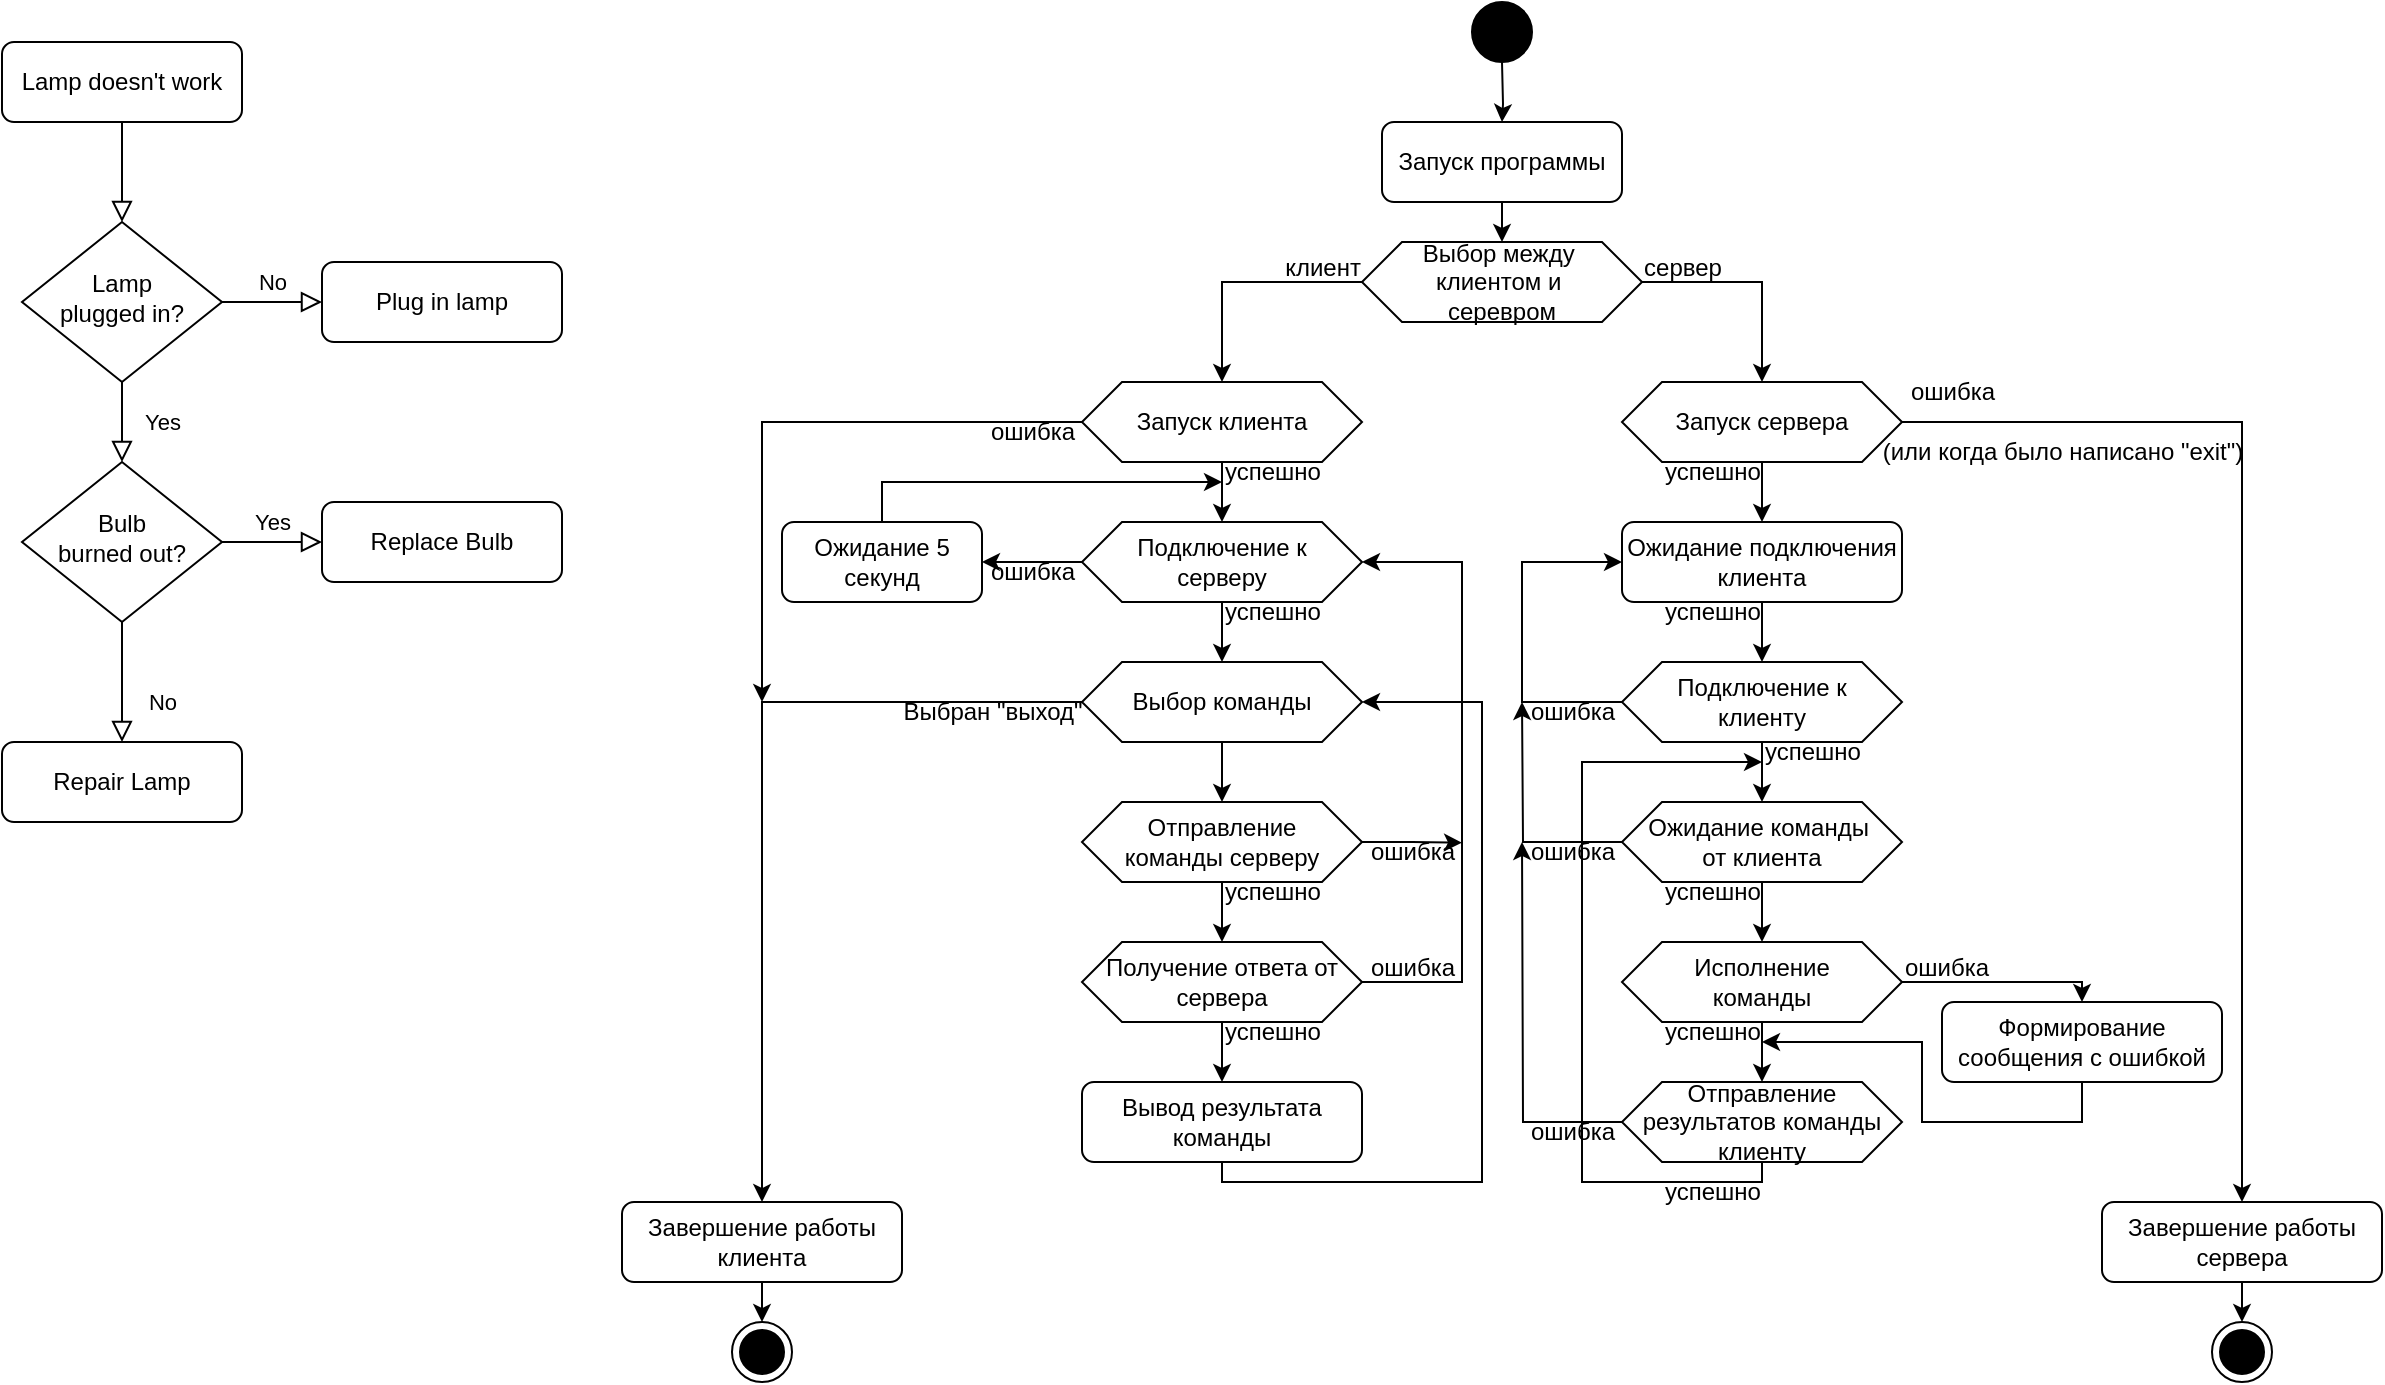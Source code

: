 <mxfile version="26.2.14">
  <diagram id="C5RBs43oDa-KdzZeNtuy" name="Page-1">
    <mxGraphModel dx="2015" dy="688" grid="1" gridSize="10" guides="1" tooltips="1" connect="1" arrows="1" fold="1" page="1" pageScale="1" pageWidth="827" pageHeight="1169" math="0" shadow="0">
      <root>
        <mxCell id="WIyWlLk6GJQsqaUBKTNV-0" />
        <mxCell id="WIyWlLk6GJQsqaUBKTNV-1" parent="WIyWlLk6GJQsqaUBKTNV-0" />
        <mxCell id="WIyWlLk6GJQsqaUBKTNV-2" value="" style="rounded=0;html=1;jettySize=auto;orthogonalLoop=1;fontSize=11;endArrow=block;endFill=0;endSize=8;strokeWidth=1;shadow=0;labelBackgroundColor=none;edgeStyle=orthogonalEdgeStyle;" parent="WIyWlLk6GJQsqaUBKTNV-1" source="WIyWlLk6GJQsqaUBKTNV-3" target="WIyWlLk6GJQsqaUBKTNV-6" edge="1">
          <mxGeometry relative="1" as="geometry" />
        </mxCell>
        <mxCell id="WIyWlLk6GJQsqaUBKTNV-3" value="Lamp doesn&#39;t work" style="rounded=1;whiteSpace=wrap;html=1;fontSize=12;glass=0;strokeWidth=1;shadow=0;" parent="WIyWlLk6GJQsqaUBKTNV-1" vertex="1">
          <mxGeometry x="-140" y="90" width="120" height="40" as="geometry" />
        </mxCell>
        <mxCell id="WIyWlLk6GJQsqaUBKTNV-4" value="Yes" style="rounded=0;html=1;jettySize=auto;orthogonalLoop=1;fontSize=11;endArrow=block;endFill=0;endSize=8;strokeWidth=1;shadow=0;labelBackgroundColor=none;edgeStyle=orthogonalEdgeStyle;" parent="WIyWlLk6GJQsqaUBKTNV-1" source="WIyWlLk6GJQsqaUBKTNV-6" target="WIyWlLk6GJQsqaUBKTNV-10" edge="1">
          <mxGeometry y="20" relative="1" as="geometry">
            <mxPoint as="offset" />
          </mxGeometry>
        </mxCell>
        <mxCell id="WIyWlLk6GJQsqaUBKTNV-5" value="No" style="edgeStyle=orthogonalEdgeStyle;rounded=0;html=1;jettySize=auto;orthogonalLoop=1;fontSize=11;endArrow=block;endFill=0;endSize=8;strokeWidth=1;shadow=0;labelBackgroundColor=none;" parent="WIyWlLk6GJQsqaUBKTNV-1" source="WIyWlLk6GJQsqaUBKTNV-6" target="WIyWlLk6GJQsqaUBKTNV-7" edge="1">
          <mxGeometry y="10" relative="1" as="geometry">
            <mxPoint as="offset" />
          </mxGeometry>
        </mxCell>
        <mxCell id="WIyWlLk6GJQsqaUBKTNV-6" value="Lamp&lt;br&gt;plugged in?" style="rhombus;whiteSpace=wrap;html=1;shadow=0;fontFamily=Helvetica;fontSize=12;align=center;strokeWidth=1;spacing=6;spacingTop=-4;" parent="WIyWlLk6GJQsqaUBKTNV-1" vertex="1">
          <mxGeometry x="-130" y="180" width="100" height="80" as="geometry" />
        </mxCell>
        <mxCell id="WIyWlLk6GJQsqaUBKTNV-7" value="Plug in lamp" style="rounded=1;whiteSpace=wrap;html=1;fontSize=12;glass=0;strokeWidth=1;shadow=0;" parent="WIyWlLk6GJQsqaUBKTNV-1" vertex="1">
          <mxGeometry x="20" y="200" width="120" height="40" as="geometry" />
        </mxCell>
        <mxCell id="WIyWlLk6GJQsqaUBKTNV-8" value="No" style="rounded=0;html=1;jettySize=auto;orthogonalLoop=1;fontSize=11;endArrow=block;endFill=0;endSize=8;strokeWidth=1;shadow=0;labelBackgroundColor=none;edgeStyle=orthogonalEdgeStyle;" parent="WIyWlLk6GJQsqaUBKTNV-1" source="WIyWlLk6GJQsqaUBKTNV-10" target="WIyWlLk6GJQsqaUBKTNV-11" edge="1">
          <mxGeometry x="0.333" y="20" relative="1" as="geometry">
            <mxPoint as="offset" />
          </mxGeometry>
        </mxCell>
        <mxCell id="WIyWlLk6GJQsqaUBKTNV-9" value="Yes" style="edgeStyle=orthogonalEdgeStyle;rounded=0;html=1;jettySize=auto;orthogonalLoop=1;fontSize=11;endArrow=block;endFill=0;endSize=8;strokeWidth=1;shadow=0;labelBackgroundColor=none;" parent="WIyWlLk6GJQsqaUBKTNV-1" source="WIyWlLk6GJQsqaUBKTNV-10" target="WIyWlLk6GJQsqaUBKTNV-12" edge="1">
          <mxGeometry y="10" relative="1" as="geometry">
            <mxPoint as="offset" />
          </mxGeometry>
        </mxCell>
        <mxCell id="WIyWlLk6GJQsqaUBKTNV-10" value="Bulb&lt;br&gt;burned out?" style="rhombus;whiteSpace=wrap;html=1;shadow=0;fontFamily=Helvetica;fontSize=12;align=center;strokeWidth=1;spacing=6;spacingTop=-4;" parent="WIyWlLk6GJQsqaUBKTNV-1" vertex="1">
          <mxGeometry x="-130" y="300" width="100" height="80" as="geometry" />
        </mxCell>
        <mxCell id="WIyWlLk6GJQsqaUBKTNV-11" value="Repair Lamp" style="rounded=1;whiteSpace=wrap;html=1;fontSize=12;glass=0;strokeWidth=1;shadow=0;" parent="WIyWlLk6GJQsqaUBKTNV-1" vertex="1">
          <mxGeometry x="-140" y="440" width="120" height="40" as="geometry" />
        </mxCell>
        <mxCell id="WIyWlLk6GJQsqaUBKTNV-12" value="Replace Bulb" style="rounded=1;whiteSpace=wrap;html=1;fontSize=12;glass=0;strokeWidth=1;shadow=0;" parent="WIyWlLk6GJQsqaUBKTNV-1" vertex="1">
          <mxGeometry x="20" y="320" width="120" height="40" as="geometry" />
        </mxCell>
        <mxCell id="0vRiRqgq7QBy-XEFv2EO-0" value="&lt;div&gt;Запуск программы&lt;/div&gt;" style="rounded=1;whiteSpace=wrap;html=1;fontSize=12;glass=0;strokeWidth=1;shadow=0;" vertex="1" parent="WIyWlLk6GJQsqaUBKTNV-1">
          <mxGeometry x="550" y="130" width="120" height="40" as="geometry" />
        </mxCell>
        <mxCell id="0vRiRqgq7QBy-XEFv2EO-4" value="" style="edgeStyle=orthogonalEdgeStyle;rounded=0;orthogonalLoop=1;jettySize=auto;html=1;" edge="1" parent="WIyWlLk6GJQsqaUBKTNV-1" target="0vRiRqgq7QBy-XEFv2EO-0">
          <mxGeometry relative="1" as="geometry">
            <mxPoint x="610" y="100" as="sourcePoint" />
          </mxGeometry>
        </mxCell>
        <mxCell id="0vRiRqgq7QBy-XEFv2EO-9" value="" style="edgeStyle=orthogonalEdgeStyle;rounded=0;orthogonalLoop=1;jettySize=auto;html=1;" edge="1" parent="WIyWlLk6GJQsqaUBKTNV-1">
          <mxGeometry relative="1" as="geometry">
            <mxPoint x="610" y="170" as="sourcePoint" />
            <mxPoint x="610" y="190" as="targetPoint" />
          </mxGeometry>
        </mxCell>
        <mxCell id="0vRiRqgq7QBy-XEFv2EO-29" style="edgeStyle=orthogonalEdgeStyle;rounded=0;orthogonalLoop=1;jettySize=auto;html=1;exitX=0;exitY=0.5;exitDx=0;exitDy=0;entryX=0.5;entryY=0;entryDx=0;entryDy=0;" edge="1" parent="WIyWlLk6GJQsqaUBKTNV-1" source="0vRiRqgq7QBy-XEFv2EO-23" target="0vRiRqgq7QBy-XEFv2EO-24">
          <mxGeometry relative="1" as="geometry" />
        </mxCell>
        <mxCell id="0vRiRqgq7QBy-XEFv2EO-86" style="edgeStyle=orthogonalEdgeStyle;rounded=0;orthogonalLoop=1;jettySize=auto;html=1;exitX=1;exitY=0.5;exitDx=0;exitDy=0;entryX=0.5;entryY=0;entryDx=0;entryDy=0;" edge="1" parent="WIyWlLk6GJQsqaUBKTNV-1" source="0vRiRqgq7QBy-XEFv2EO-23" target="0vRiRqgq7QBy-XEFv2EO-65">
          <mxGeometry relative="1" as="geometry" />
        </mxCell>
        <mxCell id="0vRiRqgq7QBy-XEFv2EO-23" value="&lt;div&gt;Выбор между&amp;nbsp;&lt;/div&gt;&lt;div&gt;клиентом и&amp;nbsp;&lt;/div&gt;&lt;div&gt;серевром&lt;/div&gt;" style="shape=hexagon;perimeter=hexagonPerimeter2;whiteSpace=wrap;html=1;fixedSize=1;" vertex="1" parent="WIyWlLk6GJQsqaUBKTNV-1">
          <mxGeometry x="540" y="190" width="140" height="40" as="geometry" />
        </mxCell>
        <mxCell id="0vRiRqgq7QBy-XEFv2EO-31" style="edgeStyle=orthogonalEdgeStyle;rounded=0;orthogonalLoop=1;jettySize=auto;html=1;exitX=0.5;exitY=1;exitDx=0;exitDy=0;entryX=0.5;entryY=0;entryDx=0;entryDy=0;" edge="1" parent="WIyWlLk6GJQsqaUBKTNV-1" source="0vRiRqgq7QBy-XEFv2EO-24" target="0vRiRqgq7QBy-XEFv2EO-25">
          <mxGeometry relative="1" as="geometry" />
        </mxCell>
        <mxCell id="0vRiRqgq7QBy-XEFv2EO-58" style="edgeStyle=orthogonalEdgeStyle;rounded=0;orthogonalLoop=1;jettySize=auto;html=1;exitX=0;exitY=0.5;exitDx=0;exitDy=0;" edge="1" parent="WIyWlLk6GJQsqaUBKTNV-1" source="0vRiRqgq7QBy-XEFv2EO-24">
          <mxGeometry relative="1" as="geometry">
            <mxPoint x="240" y="420" as="targetPoint" />
            <Array as="points">
              <mxPoint x="240" y="280" />
              <mxPoint x="240" y="420" />
            </Array>
          </mxGeometry>
        </mxCell>
        <mxCell id="0vRiRqgq7QBy-XEFv2EO-24" value="&lt;div&gt;Запуск клиента&lt;/div&gt;" style="shape=hexagon;perimeter=hexagonPerimeter2;whiteSpace=wrap;html=1;fixedSize=1;" vertex="1" parent="WIyWlLk6GJQsqaUBKTNV-1">
          <mxGeometry x="400" y="260" width="140" height="40" as="geometry" />
        </mxCell>
        <mxCell id="0vRiRqgq7QBy-XEFv2EO-33" style="edgeStyle=orthogonalEdgeStyle;rounded=0;orthogonalLoop=1;jettySize=auto;html=1;exitX=0.5;exitY=1;exitDx=0;exitDy=0;entryX=0.5;entryY=0;entryDx=0;entryDy=0;" edge="1" parent="WIyWlLk6GJQsqaUBKTNV-1" source="0vRiRqgq7QBy-XEFv2EO-25" target="0vRiRqgq7QBy-XEFv2EO-26">
          <mxGeometry relative="1" as="geometry" />
        </mxCell>
        <mxCell id="0vRiRqgq7QBy-XEFv2EO-60" style="edgeStyle=orthogonalEdgeStyle;rounded=0;orthogonalLoop=1;jettySize=auto;html=1;exitX=0;exitY=0.5;exitDx=0;exitDy=0;entryX=1;entryY=0.5;entryDx=0;entryDy=0;" edge="1" parent="WIyWlLk6GJQsqaUBKTNV-1" source="0vRiRqgq7QBy-XEFv2EO-25" target="0vRiRqgq7QBy-XEFv2EO-59">
          <mxGeometry relative="1" as="geometry" />
        </mxCell>
        <mxCell id="0vRiRqgq7QBy-XEFv2EO-25" value="&lt;div&gt;Подключение к&lt;br&gt; серверу&lt;/div&gt;" style="shape=hexagon;perimeter=hexagonPerimeter2;whiteSpace=wrap;html=1;fixedSize=1;" vertex="1" parent="WIyWlLk6GJQsqaUBKTNV-1">
          <mxGeometry x="400" y="330" width="140" height="40" as="geometry" />
        </mxCell>
        <mxCell id="0vRiRqgq7QBy-XEFv2EO-35" style="edgeStyle=orthogonalEdgeStyle;rounded=0;orthogonalLoop=1;jettySize=auto;html=1;exitX=0.5;exitY=1;exitDx=0;exitDy=0;entryX=0.5;entryY=0;entryDx=0;entryDy=0;" edge="1" parent="WIyWlLk6GJQsqaUBKTNV-1" source="0vRiRqgq7QBy-XEFv2EO-26" target="0vRiRqgq7QBy-XEFv2EO-27">
          <mxGeometry relative="1" as="geometry" />
        </mxCell>
        <mxCell id="0vRiRqgq7QBy-XEFv2EO-57" style="edgeStyle=orthogonalEdgeStyle;rounded=0;orthogonalLoop=1;jettySize=auto;html=1;exitX=0;exitY=0.5;exitDx=0;exitDy=0;entryX=0.5;entryY=0;entryDx=0;entryDy=0;" edge="1" parent="WIyWlLk6GJQsqaUBKTNV-1" source="0vRiRqgq7QBy-XEFv2EO-26" target="0vRiRqgq7QBy-XEFv2EO-52">
          <mxGeometry relative="1" as="geometry">
            <Array as="points">
              <mxPoint x="240" y="420" />
              <mxPoint x="240" y="660" />
            </Array>
          </mxGeometry>
        </mxCell>
        <mxCell id="0vRiRqgq7QBy-XEFv2EO-26" value="Выбор команды" style="shape=hexagon;perimeter=hexagonPerimeter2;whiteSpace=wrap;html=1;fixedSize=1;" vertex="1" parent="WIyWlLk6GJQsqaUBKTNV-1">
          <mxGeometry x="400" y="400" width="140" height="40" as="geometry" />
        </mxCell>
        <mxCell id="0vRiRqgq7QBy-XEFv2EO-38" style="edgeStyle=orthogonalEdgeStyle;rounded=0;orthogonalLoop=1;jettySize=auto;html=1;exitX=0.5;exitY=1;exitDx=0;exitDy=0;entryX=0.5;entryY=0;entryDx=0;entryDy=0;" edge="1" parent="WIyWlLk6GJQsqaUBKTNV-1" source="0vRiRqgq7QBy-XEFv2EO-27" target="0vRiRqgq7QBy-XEFv2EO-28">
          <mxGeometry relative="1" as="geometry" />
        </mxCell>
        <mxCell id="0vRiRqgq7QBy-XEFv2EO-50" style="edgeStyle=orthogonalEdgeStyle;rounded=0;orthogonalLoop=1;jettySize=auto;html=1;exitX=1;exitY=0.5;exitDx=0;exitDy=0;" edge="1" parent="WIyWlLk6GJQsqaUBKTNV-1" source="0vRiRqgq7QBy-XEFv2EO-27">
          <mxGeometry relative="1" as="geometry">
            <mxPoint x="590" y="490.333" as="targetPoint" />
          </mxGeometry>
        </mxCell>
        <mxCell id="0vRiRqgq7QBy-XEFv2EO-27" value="Отправление &lt;br&gt;команды серверу" style="shape=hexagon;perimeter=hexagonPerimeter2;whiteSpace=wrap;html=1;fixedSize=1;" vertex="1" parent="WIyWlLk6GJQsqaUBKTNV-1">
          <mxGeometry x="400" y="470" width="140" height="40" as="geometry" />
        </mxCell>
        <mxCell id="0vRiRqgq7QBy-XEFv2EO-41" style="edgeStyle=orthogonalEdgeStyle;rounded=0;orthogonalLoop=1;jettySize=auto;html=1;exitX=0.5;exitY=1;exitDx=0;exitDy=0;" edge="1" parent="WIyWlLk6GJQsqaUBKTNV-1" source="0vRiRqgq7QBy-XEFv2EO-28">
          <mxGeometry relative="1" as="geometry">
            <mxPoint x="470" y="610" as="targetPoint" />
          </mxGeometry>
        </mxCell>
        <mxCell id="0vRiRqgq7QBy-XEFv2EO-47" style="edgeStyle=orthogonalEdgeStyle;rounded=0;orthogonalLoop=1;jettySize=auto;html=1;exitX=1;exitY=0.5;exitDx=0;exitDy=0;entryX=1;entryY=0.5;entryDx=0;entryDy=0;" edge="1" parent="WIyWlLk6GJQsqaUBKTNV-1" source="0vRiRqgq7QBy-XEFv2EO-28" target="0vRiRqgq7QBy-XEFv2EO-25">
          <mxGeometry relative="1" as="geometry">
            <mxPoint x="610" y="380" as="targetPoint" />
            <Array as="points">
              <mxPoint x="590" y="560" />
              <mxPoint x="590" y="350" />
            </Array>
          </mxGeometry>
        </mxCell>
        <mxCell id="0vRiRqgq7QBy-XEFv2EO-28" value="Получение ответа от сервера" style="shape=hexagon;perimeter=hexagonPerimeter2;whiteSpace=wrap;html=1;fixedSize=1;" vertex="1" parent="WIyWlLk6GJQsqaUBKTNV-1">
          <mxGeometry x="400" y="540" width="140" height="40" as="geometry" />
        </mxCell>
        <mxCell id="0vRiRqgq7QBy-XEFv2EO-30" value="&lt;div&gt;клиент&lt;/div&gt;" style="text;html=1;align=center;verticalAlign=middle;resizable=0;points=[];autosize=1;strokeColor=none;fillColor=none;" vertex="1" parent="WIyWlLk6GJQsqaUBKTNV-1">
          <mxGeometry x="490" y="188" width="60" height="30" as="geometry" />
        </mxCell>
        <mxCell id="0vRiRqgq7QBy-XEFv2EO-32" value="&lt;div&gt;успешно&lt;/div&gt;" style="text;html=1;align=center;verticalAlign=middle;resizable=0;points=[];autosize=1;strokeColor=none;fillColor=none;" vertex="1" parent="WIyWlLk6GJQsqaUBKTNV-1">
          <mxGeometry x="460" y="290" width="70" height="30" as="geometry" />
        </mxCell>
        <mxCell id="0vRiRqgq7QBy-XEFv2EO-34" value="&lt;div&gt;успешно&lt;/div&gt;" style="text;html=1;align=center;verticalAlign=middle;resizable=0;points=[];autosize=1;strokeColor=none;fillColor=none;" vertex="1" parent="WIyWlLk6GJQsqaUBKTNV-1">
          <mxGeometry x="460" y="360" width="70" height="30" as="geometry" />
        </mxCell>
        <mxCell id="0vRiRqgq7QBy-XEFv2EO-37" value="&lt;div&gt;успешно&lt;/div&gt;" style="text;html=1;align=center;verticalAlign=middle;resizable=0;points=[];autosize=1;strokeColor=none;fillColor=none;" vertex="1" parent="WIyWlLk6GJQsqaUBKTNV-1">
          <mxGeometry x="460" y="500" width="70" height="30" as="geometry" />
        </mxCell>
        <mxCell id="0vRiRqgq7QBy-XEFv2EO-68" style="edgeStyle=orthogonalEdgeStyle;rounded=0;orthogonalLoop=1;jettySize=auto;html=1;exitX=0.5;exitY=1;exitDx=0;exitDy=0;entryX=1;entryY=0.5;entryDx=0;entryDy=0;" edge="1" parent="WIyWlLk6GJQsqaUBKTNV-1" source="0vRiRqgq7QBy-XEFv2EO-43" target="0vRiRqgq7QBy-XEFv2EO-26">
          <mxGeometry relative="1" as="geometry">
            <Array as="points">
              <mxPoint x="470" y="660" />
              <mxPoint x="600" y="660" />
              <mxPoint x="600" y="420" />
            </Array>
          </mxGeometry>
        </mxCell>
        <mxCell id="0vRiRqgq7QBy-XEFv2EO-43" value="Вывод результата&lt;br&gt; команды" style="whiteSpace=wrap;html=1;rounded=1;glass=0;strokeWidth=1;shadow=0;" vertex="1" parent="WIyWlLk6GJQsqaUBKTNV-1">
          <mxGeometry x="400" y="610" width="140" height="40" as="geometry" />
        </mxCell>
        <mxCell id="0vRiRqgq7QBy-XEFv2EO-45" value="&lt;div&gt;успешно&lt;/div&gt;" style="text;html=1;align=center;verticalAlign=middle;resizable=0;points=[];autosize=1;strokeColor=none;fillColor=none;" vertex="1" parent="WIyWlLk6GJQsqaUBKTNV-1">
          <mxGeometry x="460" y="570" width="70" height="30" as="geometry" />
        </mxCell>
        <mxCell id="0vRiRqgq7QBy-XEFv2EO-48" value="&lt;div&gt;ошибка&lt;/div&gt;" style="text;html=1;align=center;verticalAlign=middle;resizable=0;points=[];autosize=1;strokeColor=none;fillColor=none;" vertex="1" parent="WIyWlLk6GJQsqaUBKTNV-1">
          <mxGeometry x="530" y="538" width="70" height="30" as="geometry" />
        </mxCell>
        <mxCell id="0vRiRqgq7QBy-XEFv2EO-51" value="&lt;div&gt;ошибка&lt;/div&gt;" style="text;html=1;align=center;verticalAlign=middle;resizable=0;points=[];autosize=1;strokeColor=none;fillColor=none;" vertex="1" parent="WIyWlLk6GJQsqaUBKTNV-1">
          <mxGeometry x="530" y="480" width="70" height="30" as="geometry" />
        </mxCell>
        <mxCell id="0vRiRqgq7QBy-XEFv2EO-113" style="edgeStyle=orthogonalEdgeStyle;rounded=0;orthogonalLoop=1;jettySize=auto;html=1;exitX=0.5;exitY=1;exitDx=0;exitDy=0;entryX=0.5;entryY=0;entryDx=0;entryDy=0;" edge="1" parent="WIyWlLk6GJQsqaUBKTNV-1" source="0vRiRqgq7QBy-XEFv2EO-52" target="0vRiRqgq7QBy-XEFv2EO-112">
          <mxGeometry relative="1" as="geometry" />
        </mxCell>
        <mxCell id="0vRiRqgq7QBy-XEFv2EO-52" value="&lt;div&gt;Завершение работы клиента&lt;/div&gt;" style="whiteSpace=wrap;html=1;rounded=1;glass=0;strokeWidth=1;shadow=0;" vertex="1" parent="WIyWlLk6GJQsqaUBKTNV-1">
          <mxGeometry x="170" y="670" width="140" height="40" as="geometry" />
        </mxCell>
        <mxCell id="0vRiRqgq7QBy-XEFv2EO-55" value="&lt;div&gt;Выбран &quot;выход&quot;&lt;/div&gt;" style="text;html=1;align=center;verticalAlign=middle;resizable=0;points=[];autosize=1;strokeColor=none;fillColor=none;" vertex="1" parent="WIyWlLk6GJQsqaUBKTNV-1">
          <mxGeometry x="300" y="410" width="110" height="30" as="geometry" />
        </mxCell>
        <mxCell id="0vRiRqgq7QBy-XEFv2EO-63" style="edgeStyle=orthogonalEdgeStyle;rounded=0;orthogonalLoop=1;jettySize=auto;html=1;exitX=0.5;exitY=0;exitDx=0;exitDy=0;" edge="1" parent="WIyWlLk6GJQsqaUBKTNV-1" source="0vRiRqgq7QBy-XEFv2EO-59">
          <mxGeometry relative="1" as="geometry">
            <mxPoint x="470" y="310" as="targetPoint" />
            <Array as="points">
              <mxPoint x="300" y="310" />
            </Array>
          </mxGeometry>
        </mxCell>
        <mxCell id="0vRiRqgq7QBy-XEFv2EO-59" value="&lt;div&gt;Ожидание 5 секунд&lt;/div&gt;" style="whiteSpace=wrap;html=1;rounded=1;glass=0;strokeWidth=1;shadow=0;" vertex="1" parent="WIyWlLk6GJQsqaUBKTNV-1">
          <mxGeometry x="250" y="330" width="100" height="40" as="geometry" />
        </mxCell>
        <mxCell id="0vRiRqgq7QBy-XEFv2EO-61" value="&lt;div&gt;ошибка&lt;/div&gt;" style="text;html=1;align=center;verticalAlign=middle;resizable=0;points=[];autosize=1;strokeColor=none;fillColor=none;" vertex="1" parent="WIyWlLk6GJQsqaUBKTNV-1">
          <mxGeometry x="340" y="340" width="70" height="30" as="geometry" />
        </mxCell>
        <mxCell id="0vRiRqgq7QBy-XEFv2EO-64" value="&lt;div&gt;ошибка&lt;/div&gt;" style="text;html=1;align=center;verticalAlign=middle;resizable=0;points=[];autosize=1;strokeColor=none;fillColor=none;" vertex="1" parent="WIyWlLk6GJQsqaUBKTNV-1">
          <mxGeometry x="340" y="270" width="70" height="30" as="geometry" />
        </mxCell>
        <mxCell id="0vRiRqgq7QBy-XEFv2EO-73" style="edgeStyle=orthogonalEdgeStyle;rounded=0;orthogonalLoop=1;jettySize=auto;html=1;exitX=0.5;exitY=1;exitDx=0;exitDy=0;entryX=0.5;entryY=0;entryDx=0;entryDy=0;" edge="1" parent="WIyWlLk6GJQsqaUBKTNV-1" source="0vRiRqgq7QBy-XEFv2EO-65" target="0vRiRqgq7QBy-XEFv2EO-70">
          <mxGeometry relative="1" as="geometry" />
        </mxCell>
        <mxCell id="0vRiRqgq7QBy-XEFv2EO-107" style="edgeStyle=orthogonalEdgeStyle;rounded=0;orthogonalLoop=1;jettySize=auto;html=1;exitX=1;exitY=0.5;exitDx=0;exitDy=0;entryX=0.5;entryY=0;entryDx=0;entryDy=0;" edge="1" parent="WIyWlLk6GJQsqaUBKTNV-1" source="0vRiRqgq7QBy-XEFv2EO-65" target="0vRiRqgq7QBy-XEFv2EO-108">
          <mxGeometry relative="1" as="geometry">
            <mxPoint x="1010" y="660" as="targetPoint" />
            <Array as="points">
              <mxPoint x="980" y="280" />
              <mxPoint x="980" y="660" />
            </Array>
          </mxGeometry>
        </mxCell>
        <mxCell id="0vRiRqgq7QBy-XEFv2EO-65" value="Запуск сервера" style="shape=hexagon;perimeter=hexagonPerimeter2;whiteSpace=wrap;html=1;fixedSize=1;" vertex="1" parent="WIyWlLk6GJQsqaUBKTNV-1">
          <mxGeometry x="670" y="260" width="140" height="40" as="geometry" />
        </mxCell>
        <mxCell id="0vRiRqgq7QBy-XEFv2EO-75" style="edgeStyle=orthogonalEdgeStyle;rounded=0;orthogonalLoop=1;jettySize=auto;html=1;exitX=0.5;exitY=1;exitDx=0;exitDy=0;entryX=0.5;entryY=0;entryDx=0;entryDy=0;" edge="1" parent="WIyWlLk6GJQsqaUBKTNV-1" source="0vRiRqgq7QBy-XEFv2EO-66" target="0vRiRqgq7QBy-XEFv2EO-69">
          <mxGeometry relative="1" as="geometry" />
        </mxCell>
        <mxCell id="0vRiRqgq7QBy-XEFv2EO-88" style="edgeStyle=orthogonalEdgeStyle;rounded=0;orthogonalLoop=1;jettySize=auto;html=1;exitX=0;exitY=0.5;exitDx=0;exitDy=0;entryX=0;entryY=0.5;entryDx=0;entryDy=0;" edge="1" parent="WIyWlLk6GJQsqaUBKTNV-1" source="0vRiRqgq7QBy-XEFv2EO-66" target="0vRiRqgq7QBy-XEFv2EO-70">
          <mxGeometry relative="1" as="geometry">
            <Array as="points">
              <mxPoint x="620" y="420" />
              <mxPoint x="620" y="350" />
            </Array>
          </mxGeometry>
        </mxCell>
        <mxCell id="0vRiRqgq7QBy-XEFv2EO-66" value="&lt;div&gt;Подключение к &lt;br&gt;клиенту&lt;/div&gt;" style="shape=hexagon;perimeter=hexagonPerimeter2;whiteSpace=wrap;html=1;fixedSize=1;" vertex="1" parent="WIyWlLk6GJQsqaUBKTNV-1">
          <mxGeometry x="670" y="400" width="140" height="40" as="geometry" />
        </mxCell>
        <mxCell id="0vRiRqgq7QBy-XEFv2EO-76" style="edgeStyle=orthogonalEdgeStyle;rounded=0;orthogonalLoop=1;jettySize=auto;html=1;exitX=0.5;exitY=1;exitDx=0;exitDy=0;entryX=0.5;entryY=0;entryDx=0;entryDy=0;" edge="1" parent="WIyWlLk6GJQsqaUBKTNV-1" source="0vRiRqgq7QBy-XEFv2EO-69" target="0vRiRqgq7QBy-XEFv2EO-71">
          <mxGeometry relative="1" as="geometry" />
        </mxCell>
        <mxCell id="0vRiRqgq7QBy-XEFv2EO-95" style="edgeStyle=orthogonalEdgeStyle;rounded=0;orthogonalLoop=1;jettySize=auto;html=1;exitX=0;exitY=0.5;exitDx=0;exitDy=0;" edge="1" parent="WIyWlLk6GJQsqaUBKTNV-1" source="0vRiRqgq7QBy-XEFv2EO-69">
          <mxGeometry relative="1" as="geometry">
            <mxPoint x="620" y="420" as="targetPoint" />
          </mxGeometry>
        </mxCell>
        <mxCell id="0vRiRqgq7QBy-XEFv2EO-69" value="&lt;div&gt;Ожидание команды&amp;nbsp;&lt;/div&gt;&lt;div&gt;от клиента&lt;/div&gt;" style="shape=hexagon;perimeter=hexagonPerimeter2;whiteSpace=wrap;html=1;fixedSize=1;" vertex="1" parent="WIyWlLk6GJQsqaUBKTNV-1">
          <mxGeometry x="670" y="470" width="140" height="40" as="geometry" />
        </mxCell>
        <mxCell id="0vRiRqgq7QBy-XEFv2EO-74" style="edgeStyle=orthogonalEdgeStyle;rounded=0;orthogonalLoop=1;jettySize=auto;html=1;exitX=0.5;exitY=1;exitDx=0;exitDy=0;entryX=0.5;entryY=0;entryDx=0;entryDy=0;" edge="1" parent="WIyWlLk6GJQsqaUBKTNV-1" source="0vRiRqgq7QBy-XEFv2EO-70" target="0vRiRqgq7QBy-XEFv2EO-66">
          <mxGeometry relative="1" as="geometry" />
        </mxCell>
        <mxCell id="0vRiRqgq7QBy-XEFv2EO-70" value="Ожидание подключения клиента" style="whiteSpace=wrap;html=1;rounded=1;glass=0;strokeWidth=1;shadow=0;" vertex="1" parent="WIyWlLk6GJQsqaUBKTNV-1">
          <mxGeometry x="670" y="330" width="140" height="40" as="geometry" />
        </mxCell>
        <mxCell id="0vRiRqgq7QBy-XEFv2EO-77" style="edgeStyle=orthogonalEdgeStyle;rounded=0;orthogonalLoop=1;jettySize=auto;html=1;exitX=0.5;exitY=1;exitDx=0;exitDy=0;entryX=0.5;entryY=0;entryDx=0;entryDy=0;" edge="1" parent="WIyWlLk6GJQsqaUBKTNV-1" source="0vRiRqgq7QBy-XEFv2EO-71" target="0vRiRqgq7QBy-XEFv2EO-72">
          <mxGeometry relative="1" as="geometry" />
        </mxCell>
        <mxCell id="0vRiRqgq7QBy-XEFv2EO-104" style="edgeStyle=orthogonalEdgeStyle;rounded=0;orthogonalLoop=1;jettySize=auto;html=1;exitX=1;exitY=0.5;exitDx=0;exitDy=0;entryX=0.5;entryY=0;entryDx=0;entryDy=0;" edge="1" parent="WIyWlLk6GJQsqaUBKTNV-1" source="0vRiRqgq7QBy-XEFv2EO-71" target="0vRiRqgq7QBy-XEFv2EO-102">
          <mxGeometry relative="1" as="geometry">
            <Array as="points">
              <mxPoint x="900" y="560" />
            </Array>
          </mxGeometry>
        </mxCell>
        <mxCell id="0vRiRqgq7QBy-XEFv2EO-71" value="&lt;div&gt;Исполнение&lt;/div&gt;&lt;div&gt;команды&lt;/div&gt;" style="shape=hexagon;perimeter=hexagonPerimeter2;whiteSpace=wrap;html=1;fixedSize=1;" vertex="1" parent="WIyWlLk6GJQsqaUBKTNV-1">
          <mxGeometry x="670" y="540" width="140" height="40" as="geometry" />
        </mxCell>
        <mxCell id="0vRiRqgq7QBy-XEFv2EO-85" style="edgeStyle=orthogonalEdgeStyle;rounded=0;orthogonalLoop=1;jettySize=auto;html=1;exitX=0.5;exitY=1;exitDx=0;exitDy=0;" edge="1" parent="WIyWlLk6GJQsqaUBKTNV-1" source="0vRiRqgq7QBy-XEFv2EO-72">
          <mxGeometry relative="1" as="geometry">
            <mxPoint x="740" y="450" as="targetPoint" />
            <Array as="points">
              <mxPoint x="740" y="660" />
              <mxPoint x="650" y="660" />
              <mxPoint x="650" y="450" />
            </Array>
          </mxGeometry>
        </mxCell>
        <mxCell id="0vRiRqgq7QBy-XEFv2EO-97" style="edgeStyle=orthogonalEdgeStyle;rounded=0;orthogonalLoop=1;jettySize=auto;html=1;exitX=0;exitY=0.5;exitDx=0;exitDy=0;" edge="1" parent="WIyWlLk6GJQsqaUBKTNV-1" source="0vRiRqgq7QBy-XEFv2EO-72">
          <mxGeometry relative="1" as="geometry">
            <mxPoint x="620" y="490" as="targetPoint" />
          </mxGeometry>
        </mxCell>
        <mxCell id="0vRiRqgq7QBy-XEFv2EO-72" value="Отправление результатов команды клиенту" style="shape=hexagon;perimeter=hexagonPerimeter2;whiteSpace=wrap;html=1;fixedSize=1;" vertex="1" parent="WIyWlLk6GJQsqaUBKTNV-1">
          <mxGeometry x="670" y="610" width="140" height="40" as="geometry" />
        </mxCell>
        <mxCell id="0vRiRqgq7QBy-XEFv2EO-79" value="&lt;div&gt;успешно&lt;/div&gt;" style="text;html=1;align=center;verticalAlign=middle;resizable=0;points=[];autosize=1;strokeColor=none;fillColor=none;" vertex="1" parent="WIyWlLk6GJQsqaUBKTNV-1">
          <mxGeometry x="680" y="650" width="70" height="30" as="geometry" />
        </mxCell>
        <mxCell id="0vRiRqgq7QBy-XEFv2EO-80" value="&lt;div&gt;успешно&lt;/div&gt;" style="text;html=1;align=center;verticalAlign=middle;resizable=0;points=[];autosize=1;strokeColor=none;fillColor=none;" vertex="1" parent="WIyWlLk6GJQsqaUBKTNV-1">
          <mxGeometry x="680" y="570" width="70" height="30" as="geometry" />
        </mxCell>
        <mxCell id="0vRiRqgq7QBy-XEFv2EO-81" value="&lt;div&gt;успешно&lt;/div&gt;" style="text;html=1;align=center;verticalAlign=middle;resizable=0;points=[];autosize=1;strokeColor=none;fillColor=none;" vertex="1" parent="WIyWlLk6GJQsqaUBKTNV-1">
          <mxGeometry x="680" y="500" width="70" height="30" as="geometry" />
        </mxCell>
        <mxCell id="0vRiRqgq7QBy-XEFv2EO-82" value="&lt;div&gt;успешно&lt;/div&gt;" style="text;html=1;align=center;verticalAlign=middle;resizable=0;points=[];autosize=1;strokeColor=none;fillColor=none;" vertex="1" parent="WIyWlLk6GJQsqaUBKTNV-1">
          <mxGeometry x="730" y="430" width="70" height="30" as="geometry" />
        </mxCell>
        <mxCell id="0vRiRqgq7QBy-XEFv2EO-83" value="&lt;div&gt;успешно&lt;/div&gt;" style="text;html=1;align=center;verticalAlign=middle;resizable=0;points=[];autosize=1;strokeColor=none;fillColor=none;" vertex="1" parent="WIyWlLk6GJQsqaUBKTNV-1">
          <mxGeometry x="680" y="360" width="70" height="30" as="geometry" />
        </mxCell>
        <mxCell id="0vRiRqgq7QBy-XEFv2EO-87" value="сервер" style="text;html=1;align=center;verticalAlign=middle;resizable=0;points=[];autosize=1;strokeColor=none;fillColor=none;" vertex="1" parent="WIyWlLk6GJQsqaUBKTNV-1">
          <mxGeometry x="670" y="188" width="60" height="30" as="geometry" />
        </mxCell>
        <mxCell id="0vRiRqgq7QBy-XEFv2EO-90" value="&lt;div&gt;ошибка&lt;/div&gt;" style="text;html=1;align=center;verticalAlign=middle;resizable=0;points=[];autosize=1;strokeColor=none;fillColor=none;" vertex="1" parent="WIyWlLk6GJQsqaUBKTNV-1">
          <mxGeometry x="610" y="410" width="70" height="30" as="geometry" />
        </mxCell>
        <mxCell id="0vRiRqgq7QBy-XEFv2EO-96" value="&lt;div&gt;ошибка&lt;/div&gt;" style="text;html=1;align=center;verticalAlign=middle;resizable=0;points=[];autosize=1;strokeColor=none;fillColor=none;" vertex="1" parent="WIyWlLk6GJQsqaUBKTNV-1">
          <mxGeometry x="610" y="480" width="70" height="30" as="geometry" />
        </mxCell>
        <mxCell id="0vRiRqgq7QBy-XEFv2EO-98" value="&lt;div&gt;ошибка&lt;/div&gt;" style="text;html=1;align=center;verticalAlign=middle;resizable=0;points=[];autosize=1;strokeColor=none;fillColor=none;" vertex="1" parent="WIyWlLk6GJQsqaUBKTNV-1">
          <mxGeometry x="610" y="620" width="70" height="30" as="geometry" />
        </mxCell>
        <mxCell id="0vRiRqgq7QBy-XEFv2EO-101" value="&lt;div&gt;ошибка&lt;/div&gt;" style="text;html=1;align=center;verticalAlign=middle;resizable=0;points=[];autosize=1;strokeColor=none;fillColor=none;" vertex="1" parent="WIyWlLk6GJQsqaUBKTNV-1">
          <mxGeometry x="797" y="538" width="70" height="30" as="geometry" />
        </mxCell>
        <mxCell id="0vRiRqgq7QBy-XEFv2EO-106" style="edgeStyle=orthogonalEdgeStyle;rounded=0;orthogonalLoop=1;jettySize=auto;html=1;exitX=0.5;exitY=1;exitDx=0;exitDy=0;" edge="1" parent="WIyWlLk6GJQsqaUBKTNV-1" source="0vRiRqgq7QBy-XEFv2EO-102">
          <mxGeometry relative="1" as="geometry">
            <mxPoint x="740" y="590" as="targetPoint" />
            <Array as="points">
              <mxPoint x="900" y="630" />
              <mxPoint x="820" y="630" />
              <mxPoint x="820" y="590" />
              <mxPoint x="760" y="590" />
            </Array>
          </mxGeometry>
        </mxCell>
        <mxCell id="0vRiRqgq7QBy-XEFv2EO-102" value="Формирование сообщения с ошибкой" style="whiteSpace=wrap;html=1;rounded=1;glass=0;strokeWidth=1;shadow=0;" vertex="1" parent="WIyWlLk6GJQsqaUBKTNV-1">
          <mxGeometry x="830" y="570" width="140" height="40" as="geometry" />
        </mxCell>
        <mxCell id="0vRiRqgq7QBy-XEFv2EO-116" style="edgeStyle=orthogonalEdgeStyle;rounded=0;orthogonalLoop=1;jettySize=auto;html=1;exitX=0.5;exitY=1;exitDx=0;exitDy=0;entryX=0.5;entryY=0;entryDx=0;entryDy=0;" edge="1" parent="WIyWlLk6GJQsqaUBKTNV-1" source="0vRiRqgq7QBy-XEFv2EO-108" target="0vRiRqgq7QBy-XEFv2EO-115">
          <mxGeometry relative="1" as="geometry" />
        </mxCell>
        <mxCell id="0vRiRqgq7QBy-XEFv2EO-108" value="Завершение работы сервера" style="whiteSpace=wrap;html=1;rounded=1;glass=0;strokeWidth=1;shadow=0;" vertex="1" parent="WIyWlLk6GJQsqaUBKTNV-1">
          <mxGeometry x="910" y="670" width="140" height="40" as="geometry" />
        </mxCell>
        <mxCell id="0vRiRqgq7QBy-XEFv2EO-109" value="&lt;div&gt;успешно&lt;/div&gt;" style="text;html=1;align=center;verticalAlign=middle;resizable=0;points=[];autosize=1;strokeColor=none;fillColor=none;" vertex="1" parent="WIyWlLk6GJQsqaUBKTNV-1">
          <mxGeometry x="680" y="290" width="70" height="30" as="geometry" />
        </mxCell>
        <mxCell id="0vRiRqgq7QBy-XEFv2EO-110" value="&lt;div&gt;ошибка&lt;/div&gt;" style="text;html=1;align=center;verticalAlign=middle;resizable=0;points=[];autosize=1;strokeColor=none;fillColor=none;" vertex="1" parent="WIyWlLk6GJQsqaUBKTNV-1">
          <mxGeometry x="800" y="250" width="70" height="30" as="geometry" />
        </mxCell>
        <mxCell id="0vRiRqgq7QBy-XEFv2EO-111" value="(или когда было написано &quot;exit&quot;)" style="text;html=1;align=center;verticalAlign=middle;resizable=0;points=[];autosize=1;strokeColor=none;fillColor=none;" vertex="1" parent="WIyWlLk6GJQsqaUBKTNV-1">
          <mxGeometry x="790" y="280" width="200" height="30" as="geometry" />
        </mxCell>
        <mxCell id="0vRiRqgq7QBy-XEFv2EO-112" value="" style="ellipse;html=1;shape=endState;fillColor=strokeColor;" vertex="1" parent="WIyWlLk6GJQsqaUBKTNV-1">
          <mxGeometry x="225" y="730" width="30" height="30" as="geometry" />
        </mxCell>
        <mxCell id="0vRiRqgq7QBy-XEFv2EO-114" value="" style="ellipse;fillColor=strokeColor;html=1;" vertex="1" parent="WIyWlLk6GJQsqaUBKTNV-1">
          <mxGeometry x="595" y="70" width="30" height="30" as="geometry" />
        </mxCell>
        <mxCell id="0vRiRqgq7QBy-XEFv2EO-115" value="" style="ellipse;html=1;shape=endState;fillColor=strokeColor;" vertex="1" parent="WIyWlLk6GJQsqaUBKTNV-1">
          <mxGeometry x="965" y="730" width="30" height="30" as="geometry" />
        </mxCell>
      </root>
    </mxGraphModel>
  </diagram>
</mxfile>
